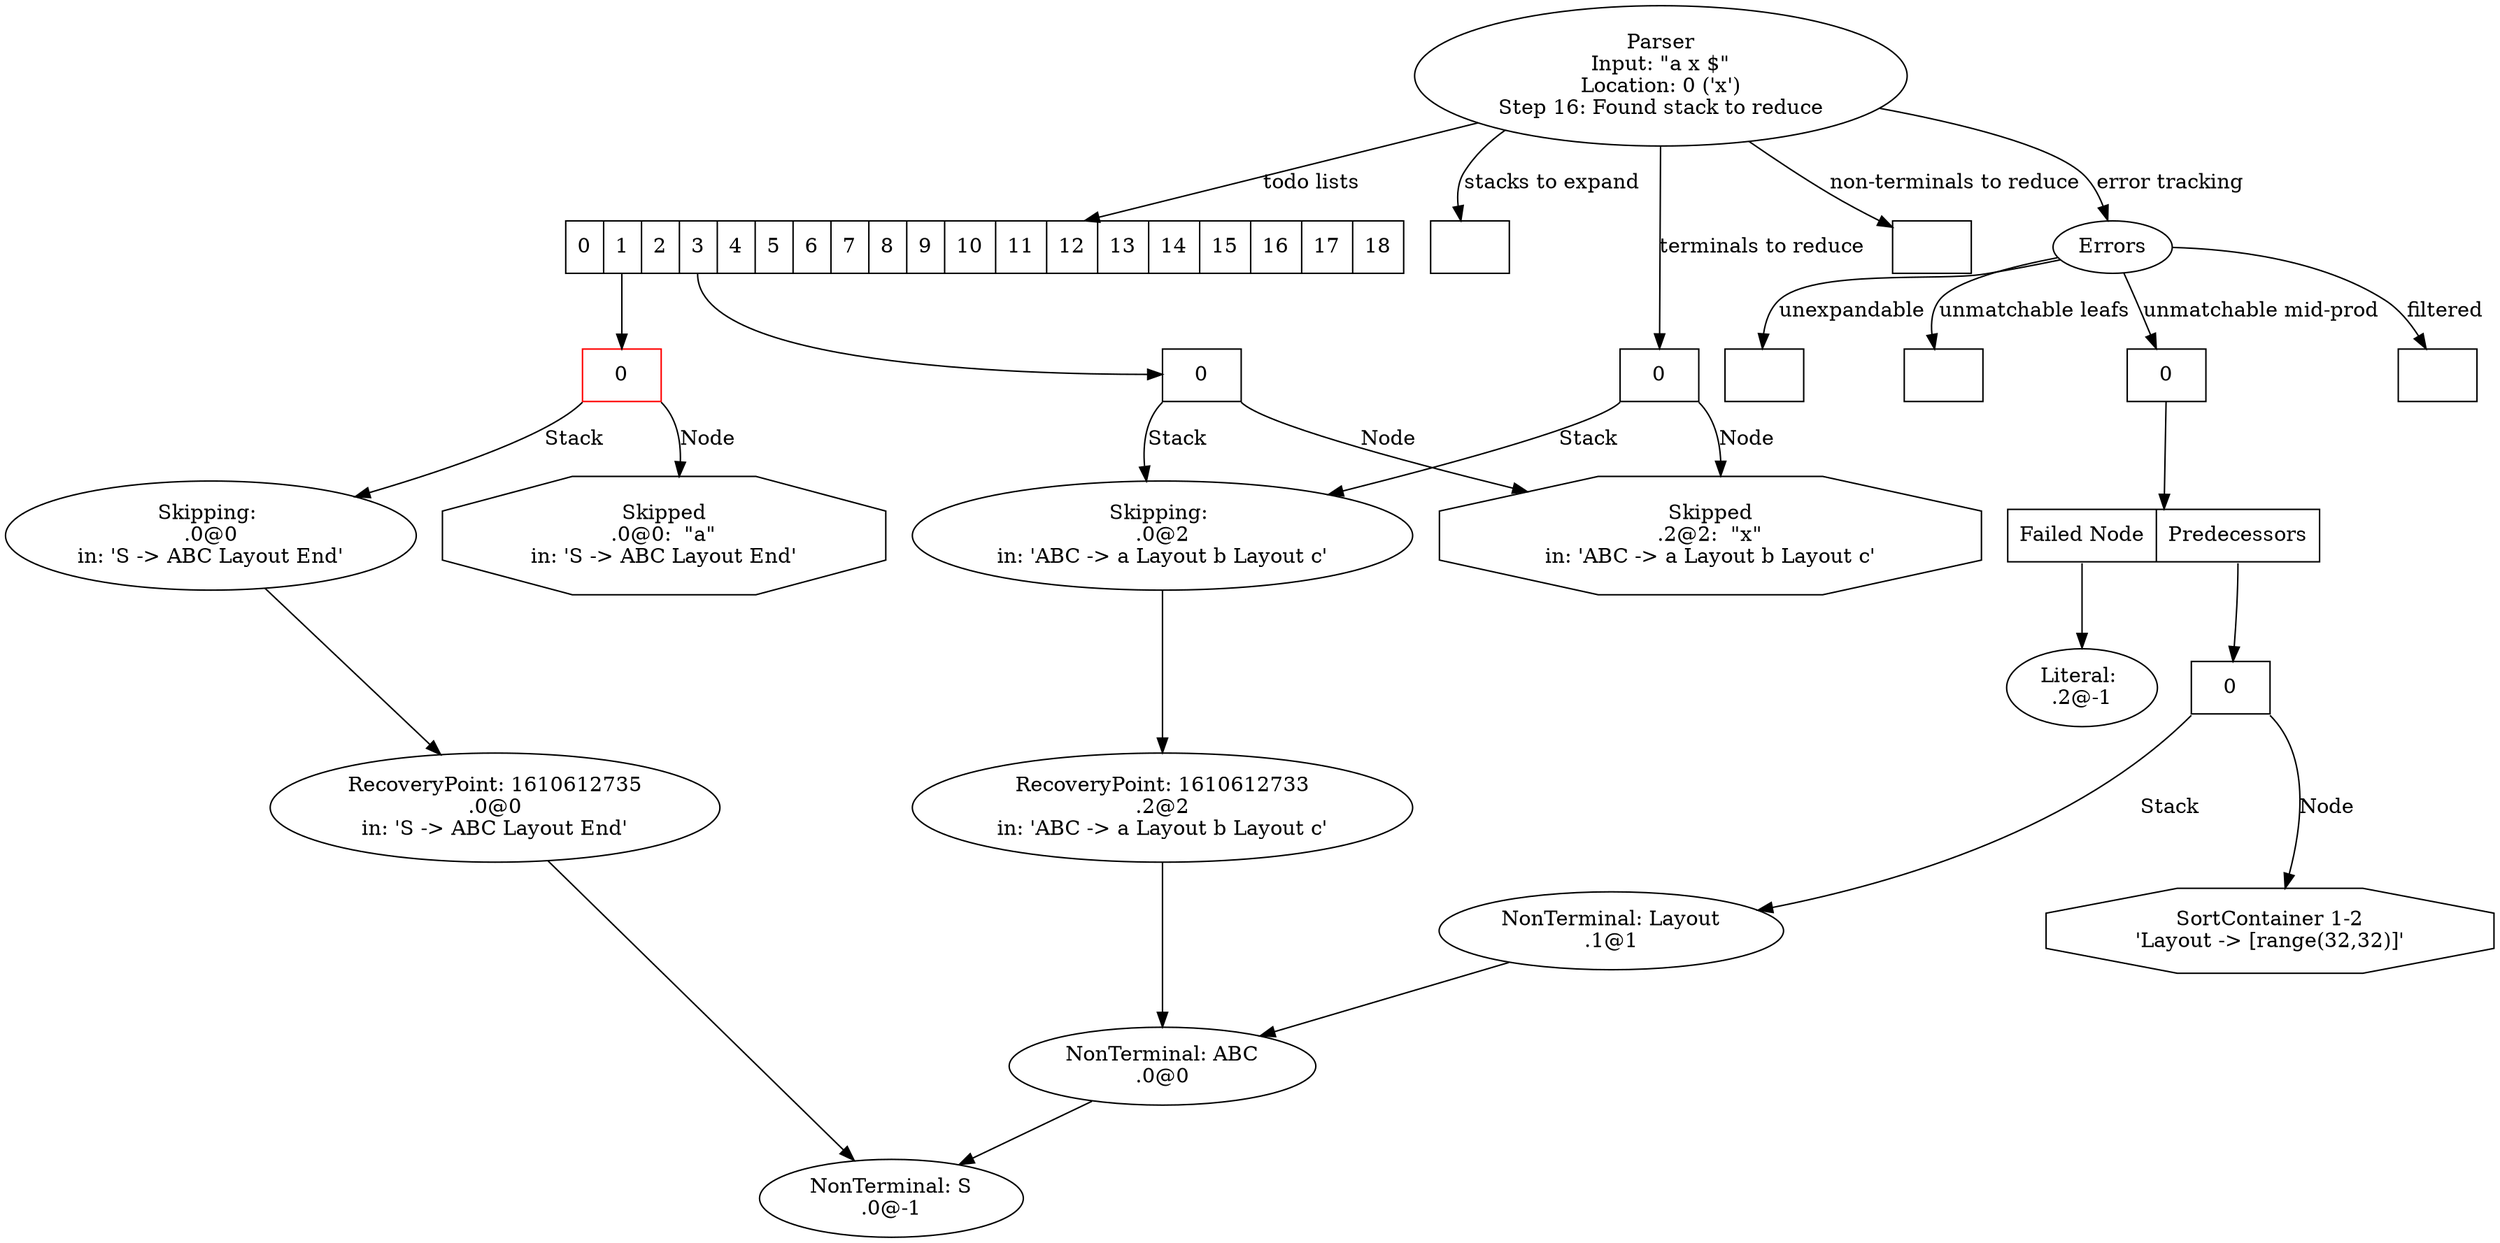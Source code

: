 digraph Parser {
"Parser"["label"="Parser\nInput: \"a x $\"\nLocation: 0 ('x')\nStep 16: Found stack to reduce"];
"todo-1"["label"="<0> 0", "shape"="record", "color"="red"];
"1610612736"["label"="Skipping: \n.0@0\nin: 'S -> ABC Layout End'"];
"1610612735"["label"="RecoveryPoint: 1610612735\n.0@0\nin: 'S -> ABC Layout End'"];
"-1"["label"="NonTerminal: S\n.0@-1"];
"1610612735" -> "-1";
"1610612736" -> "1610612735";
"todo-1":"0":sw -> "1610612736"["label"="Stack"];
"131709548"["shape"="octagon", "label"="Skipped\n.0@0:  \"a\"\nin: 'S -> ABC Layout End'"];
"todo-1":"0":se -> "131709548"["label"="Node"];
"todoLists":"1" -> "todo-1";
"todo-3"["label"="<0> 0", "shape"="record"];
"1610612734"["label"="Skipping: \n.0@2\nin: 'ABC -> a Layout b Layout c'"];
"1610612733"["label"="RecoveryPoint: 1610612733\n.2@2\nin: 'ABC -> a Layout b Layout c'"];
"35"["label"="NonTerminal: ABC\n.0@0"];
"35" -> "-1";
"1610612733" -> "35";
"1610612734" -> "1610612733";
"todo-3":"0":sw -> "1610612734"["label"="Stack"];
"409393797"["shape"="octagon", "label"="Skipped\n.2@2:  \"x\"\nin: 'ABC -> a Layout b Layout c'"];
"todo-3":"0":se -> "409393797"["label"="Node"];
"todoLists":"3" -> "todo-3";
"todoLists"["label"="<0> 0 | <1> 1 | <2> 2 | <3> 3 | <4> 4 | <5> 5 | <6> 6 | <7> 7 | <8> 8 | <9> 9 | <10> 10 | <11> 11 | <12> 12 | <13> 13 | <14> 14 | <15> 15 | <16> 16 | <17> 17 | <18> 18", "shape"="record"];
"Parser" -> "todoLists"["label"="todo lists"];
"stacksToExpand"["label"="", "shape"="record"];
"Parser" -> "stacksToExpand"["label"="stacks to expand"];
"terminalsToReduce"["label"="<0> 0", "shape"="record"];
"terminalsToReduce":"0":sw -> "1610612734"["label"="Stack"];
"409393797"["shape"="octagon", "label"="Skipped\n.2@2:  \"x\"\nin: 'ABC -> a Layout b Layout c'"];
"terminalsToReduce":"0":se -> "409393797"["label"="Node"];
"Parser" -> "terminalsToReduce"["label"="terminals to reduce"];
"nonTerminalsToReduce"["label"="", "shape"="record"];
"Parser" -> "nonTerminalsToReduce"["label"="non-terminals to reduce"];
"unexpandableNodes"["label"="", "shape"="record"];
"unmatchableLeafNodes"["label"="", "shape"="record"];
"unmatchableMidProductionNodes"["shape"="record", "label"="<0> 0"];
"unmatchable-mid-production-0"["shape"="record", "label"="<failedNode> Failed Node | <predecessors> Predecessors"];
"unmatchableMidProductionNodes":"0" -> "unmatchable-mid-production-0";
"57"["label"="Literal: \n.2@-1"];
"unmatchable-mid-production-predecessors-0"["label"="<0> 0", "shape"="record"];
"56"["label"="NonTerminal: Layout\n.1@1"];
"56" -> "35";
"unmatchable-mid-production-predecessors-0":"0":sw -> "56"["label"="Stack"];
"1410514922"["shape"="octagon", "label"="SortContainer 1-2\n'Layout -> [range(32,32)]'"];
"unmatchable-mid-production-predecessors-0":"0":se -> "1410514922"["label"="Node"];
"unmatchable-mid-production-0":"failedNode" -> "57";
"unmatchable-mid-production-0":"predecessors" -> "unmatchable-mid-production-predecessors-0";
"filteredNodes"["label"="", "shape"="record"];
"error"["label"="Errors"];
"Parser" -> "error"["label"="error tracking"];
"error" -> "unexpandableNodes"["label"="unexpandable"];
"error" -> "unmatchableLeafNodes"["label"="unmatchable leafs"];
"error" -> "unmatchableMidProductionNodes"["label"="unmatchable mid-prod"];
"error" -> "filteredNodes"["label"="filtered"];
}
